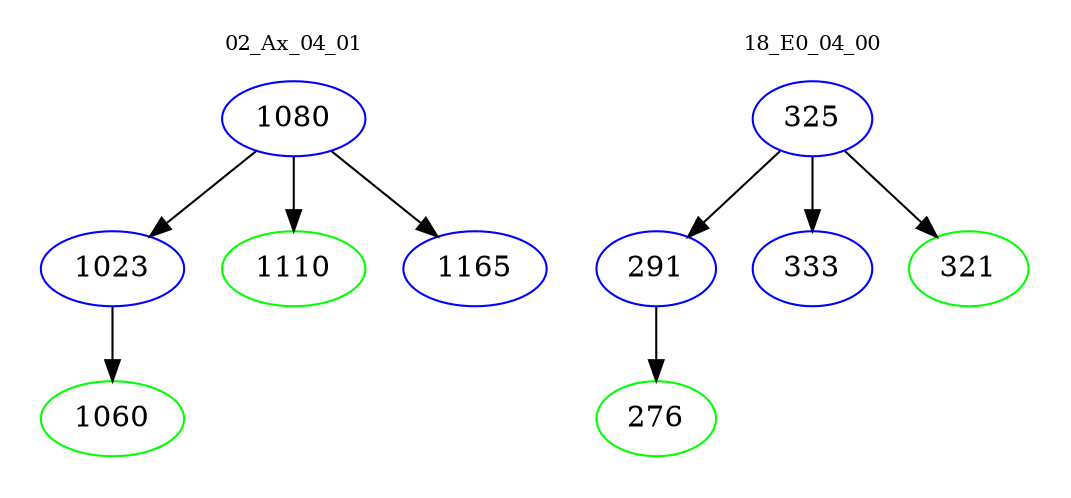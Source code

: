 digraph{
subgraph cluster_0 {
color = white
label = "02_Ax_04_01";
fontsize=10;
T0_1080 [label="1080", color="blue"]
T0_1080 -> T0_1023 [color="black"]
T0_1023 [label="1023", color="blue"]
T0_1023 -> T0_1060 [color="black"]
T0_1060 [label="1060", color="green"]
T0_1080 -> T0_1110 [color="black"]
T0_1110 [label="1110", color="green"]
T0_1080 -> T0_1165 [color="black"]
T0_1165 [label="1165", color="blue"]
}
subgraph cluster_1 {
color = white
label = "18_E0_04_00";
fontsize=10;
T1_325 [label="325", color="blue"]
T1_325 -> T1_291 [color="black"]
T1_291 [label="291", color="blue"]
T1_291 -> T1_276 [color="black"]
T1_276 [label="276", color="green"]
T1_325 -> T1_333 [color="black"]
T1_333 [label="333", color="blue"]
T1_325 -> T1_321 [color="black"]
T1_321 [label="321", color="green"]
}
}
